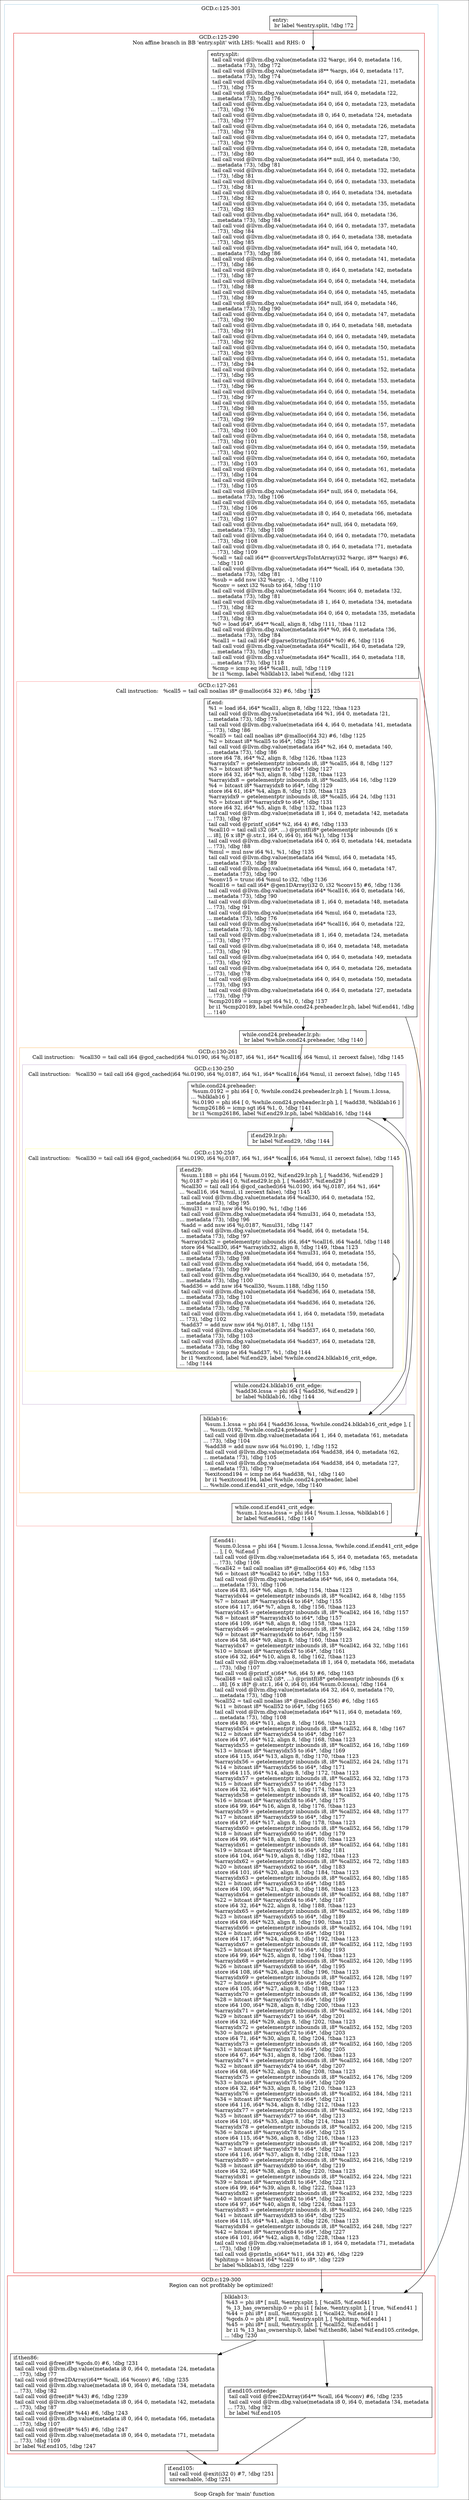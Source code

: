 digraph "Scop Graph for 'main' function" {
	label="Scop Graph for 'main' function";

	Node0xa29dd50 [shape=record,label="{entry:\l  br label %entry.split, !dbg !72\l}"];
	Node0xa29dd50 -> Node0xa2afaf0;
	Node0xa2afaf0 [shape=record,label="{entry.split:                                      \l  tail call void @llvm.dbg.value(metadata i32 %argc, i64 0, metadata !16,\l... metadata !73), !dbg !72\l  tail call void @llvm.dbg.value(metadata i8** %args, i64 0, metadata !17,\l... metadata !73), !dbg !74\l  tail call void @llvm.dbg.value(metadata i64 0, i64 0, metadata !21, metadata\l... !73), !dbg !75\l  tail call void @llvm.dbg.value(metadata i64* null, i64 0, metadata !22,\l... metadata !73), !dbg !76\l  tail call void @llvm.dbg.value(metadata i64 0, i64 0, metadata !23, metadata\l... !73), !dbg !76\l  tail call void @llvm.dbg.value(metadata i8 0, i64 0, metadata !24, metadata\l... !73), !dbg !77\l  tail call void @llvm.dbg.value(metadata i64 0, i64 0, metadata !26, metadata\l... !73), !dbg !78\l  tail call void @llvm.dbg.value(metadata i64 0, i64 0, metadata !27, metadata\l... !73), !dbg !79\l  tail call void @llvm.dbg.value(metadata i64 0, i64 0, metadata !28, metadata\l... !73), !dbg !80\l  tail call void @llvm.dbg.value(metadata i64** null, i64 0, metadata !30,\l... metadata !73), !dbg !81\l  tail call void @llvm.dbg.value(metadata i64 0, i64 0, metadata !32, metadata\l... !73), !dbg !81\l  tail call void @llvm.dbg.value(metadata i64 0, i64 0, metadata !33, metadata\l... !73), !dbg !81\l  tail call void @llvm.dbg.value(metadata i8 0, i64 0, metadata !34, metadata\l... !73), !dbg !82\l  tail call void @llvm.dbg.value(metadata i64 0, i64 0, metadata !35, metadata\l... !73), !dbg !83\l  tail call void @llvm.dbg.value(metadata i64* null, i64 0, metadata !36,\l... metadata !73), !dbg !84\l  tail call void @llvm.dbg.value(metadata i64 0, i64 0, metadata !37, metadata\l... !73), !dbg !84\l  tail call void @llvm.dbg.value(metadata i8 0, i64 0, metadata !38, metadata\l... !73), !dbg !85\l  tail call void @llvm.dbg.value(metadata i64* null, i64 0, metadata !40,\l... metadata !73), !dbg !86\l  tail call void @llvm.dbg.value(metadata i64 0, i64 0, metadata !41, metadata\l... !73), !dbg !86\l  tail call void @llvm.dbg.value(metadata i8 0, i64 0, metadata !42, metadata\l... !73), !dbg !87\l  tail call void @llvm.dbg.value(metadata i64 0, i64 0, metadata !44, metadata\l... !73), !dbg !88\l  tail call void @llvm.dbg.value(metadata i64 0, i64 0, metadata !45, metadata\l... !73), !dbg !89\l  tail call void @llvm.dbg.value(metadata i64* null, i64 0, metadata !46,\l... metadata !73), !dbg !90\l  tail call void @llvm.dbg.value(metadata i64 0, i64 0, metadata !47, metadata\l... !73), !dbg !90\l  tail call void @llvm.dbg.value(metadata i8 0, i64 0, metadata !48, metadata\l... !73), !dbg !91\l  tail call void @llvm.dbg.value(metadata i64 0, i64 0, metadata !49, metadata\l... !73), !dbg !92\l  tail call void @llvm.dbg.value(metadata i64 0, i64 0, metadata !50, metadata\l... !73), !dbg !93\l  tail call void @llvm.dbg.value(metadata i64 0, i64 0, metadata !51, metadata\l... !73), !dbg !94\l  tail call void @llvm.dbg.value(metadata i64 0, i64 0, metadata !52, metadata\l... !73), !dbg !95\l  tail call void @llvm.dbg.value(metadata i64 0, i64 0, metadata !53, metadata\l... !73), !dbg !96\l  tail call void @llvm.dbg.value(metadata i64 0, i64 0, metadata !54, metadata\l... !73), !dbg !97\l  tail call void @llvm.dbg.value(metadata i64 0, i64 0, metadata !55, metadata\l... !73), !dbg !98\l  tail call void @llvm.dbg.value(metadata i64 0, i64 0, metadata !56, metadata\l... !73), !dbg !99\l  tail call void @llvm.dbg.value(metadata i64 0, i64 0, metadata !57, metadata\l... !73), !dbg !100\l  tail call void @llvm.dbg.value(metadata i64 0, i64 0, metadata !58, metadata\l... !73), !dbg !101\l  tail call void @llvm.dbg.value(metadata i64 0, i64 0, metadata !59, metadata\l... !73), !dbg !102\l  tail call void @llvm.dbg.value(metadata i64 0, i64 0, metadata !60, metadata\l... !73), !dbg !103\l  tail call void @llvm.dbg.value(metadata i64 0, i64 0, metadata !61, metadata\l... !73), !dbg !104\l  tail call void @llvm.dbg.value(metadata i64 0, i64 0, metadata !62, metadata\l... !73), !dbg !105\l  tail call void @llvm.dbg.value(metadata i64* null, i64 0, metadata !64,\l... metadata !73), !dbg !106\l  tail call void @llvm.dbg.value(metadata i64 0, i64 0, metadata !65, metadata\l... !73), !dbg !106\l  tail call void @llvm.dbg.value(metadata i8 0, i64 0, metadata !66, metadata\l... !73), !dbg !107\l  tail call void @llvm.dbg.value(metadata i64* null, i64 0, metadata !69,\l... metadata !73), !dbg !108\l  tail call void @llvm.dbg.value(metadata i64 0, i64 0, metadata !70, metadata\l... !73), !dbg !108\l  tail call void @llvm.dbg.value(metadata i8 0, i64 0, metadata !71, metadata\l... !73), !dbg !109\l  %call = tail call i64** @convertArgsToIntArray(i32 %argc, i8** %args) #6,\l... !dbg !110\l  tail call void @llvm.dbg.value(metadata i64** %call, i64 0, metadata !30,\l... metadata !73), !dbg !81\l  %sub = add nsw i32 %argc, -1, !dbg !110\l  %conv = sext i32 %sub to i64, !dbg !110\l  tail call void @llvm.dbg.value(metadata i64 %conv, i64 0, metadata !32,\l... metadata !73), !dbg !81\l  tail call void @llvm.dbg.value(metadata i8 1, i64 0, metadata !34, metadata\l... !73), !dbg !82\l  tail call void @llvm.dbg.value(metadata i64 0, i64 0, metadata !35, metadata\l... !73), !dbg !83\l  %0 = load i64*, i64** %call, align 8, !dbg !111, !tbaa !112\l  tail call void @llvm.dbg.value(metadata i64* %0, i64 0, metadata !36,\l... metadata !73), !dbg !84\l  %call1 = tail call i64* @parseStringToInt(i64* %0) #6, !dbg !116\l  tail call void @llvm.dbg.value(metadata i64* %call1, i64 0, metadata !29,\l... metadata !73), !dbg !117\l  tail call void @llvm.dbg.value(metadata i64* %call1, i64 0, metadata !18,\l... metadata !73), !dbg !118\l  %cmp = icmp eq i64* %call1, null, !dbg !119\l  br i1 %cmp, label %blklab13, label %if.end, !dbg !121\l}"];
	Node0xa2afaf0 -> Node0xa272740;
	Node0xa2afaf0 -> Node0xa26be30;
	Node0xa272740 [shape=record,label="{blklab13:                                         \l  %43 = phi i8* [ null, %entry.split ], [ %call5, %if.end41 ]\l  %_13_has_ownership.0 = phi i1 [ false, %entry.split ], [ true, %if.end41 ]\l  %44 = phi i8* [ null, %entry.split ], [ %call42, %if.end41 ]\l  %gcds.0 = phi i8* [ null, %entry.split ], [ %phitmp, %if.end41 ]\l  %45 = phi i8* [ null, %entry.split ], [ %call52, %if.end41 ]\l  br i1 %_13_has_ownership.0, label %if.then86, label %if.end105.critedge,\l... !dbg !230\l}"];
	Node0xa272740 -> Node0xa264890;
	Node0xa272740 -> Node0xa2b38e0;
	Node0xa264890 [shape=record,label="{if.then86:                                        \l  tail call void @free(i8* %gcds.0) #6, !dbg !231\l  tail call void @llvm.dbg.value(metadata i8 0, i64 0, metadata !24, metadata\l... !73), !dbg !77\l  tail call void @free2DArray(i64** %call, i64 %conv) #6, !dbg !235\l  tail call void @llvm.dbg.value(metadata i8 0, i64 0, metadata !34, metadata\l... !73), !dbg !82\l  tail call void @free(i8* %43) #6, !dbg !239\l  tail call void @llvm.dbg.value(metadata i8 0, i64 0, metadata !42, metadata\l... !73), !dbg !87\l  tail call void @free(i8* %44) #6, !dbg !243\l  tail call void @llvm.dbg.value(metadata i8 0, i64 0, metadata !66, metadata\l... !73), !dbg !107\l  tail call void @free(i8* %45) #6, !dbg !247\l  tail call void @llvm.dbg.value(metadata i8 0, i64 0, metadata !71, metadata\l... !73), !dbg !109\l  br label %if.end105, !dbg !247\l}"];
	Node0xa264890 -> Node0xa28c630;
	Node0xa28c630 [shape=record,label="{if.end105:                                        \l  tail call void @exit(i32 0) #7, !dbg !251\l  unreachable, !dbg !251\l}"];
	Node0xa2b38e0 [shape=record,label="{if.end105.critedge:                               \l  tail call void @free2DArray(i64** %call, i64 %conv) #6, !dbg !235\l  tail call void @llvm.dbg.value(metadata i8 0, i64 0, metadata !34, metadata\l... !73), !dbg !82\l  br label %if.end105\l}"];
	Node0xa2b38e0 -> Node0xa28c630;
	Node0xa26be30 [shape=record,label="{if.end:                                           \l  %1 = load i64, i64* %call1, align 8, !dbg !122, !tbaa !123\l  tail call void @llvm.dbg.value(metadata i64 %1, i64 0, metadata !21,\l... metadata !73), !dbg !75\l  tail call void @llvm.dbg.value(metadata i64 4, i64 0, metadata !41, metadata\l... !73), !dbg !86\l  %call5 = tail call noalias i8* @malloc(i64 32) #6, !dbg !125\l  %2 = bitcast i8* %call5 to i64*, !dbg !125\l  tail call void @llvm.dbg.value(metadata i64* %2, i64 0, metadata !40,\l... metadata !73), !dbg !86\l  store i64 78, i64* %2, align 8, !dbg !126, !tbaa !123\l  %arrayidx7 = getelementptr inbounds i8, i8* %call5, i64 8, !dbg !127\l  %3 = bitcast i8* %arrayidx7 to i64*, !dbg !127\l  store i64 32, i64* %3, align 8, !dbg !128, !tbaa !123\l  %arrayidx8 = getelementptr inbounds i8, i8* %call5, i64 16, !dbg !129\l  %4 = bitcast i8* %arrayidx8 to i64*, !dbg !129\l  store i64 61, i64* %4, align 8, !dbg !130, !tbaa !123\l  %arrayidx9 = getelementptr inbounds i8, i8* %call5, i64 24, !dbg !131\l  %5 = bitcast i8* %arrayidx9 to i64*, !dbg !131\l  store i64 32, i64* %5, align 8, !dbg !132, !tbaa !123\l  tail call void @llvm.dbg.value(metadata i8 1, i64 0, metadata !42, metadata\l... !73), !dbg !87\l  tail call void @printf_s(i64* %2, i64 4) #6, !dbg !133\l  %call10 = tail call i32 (i8*, ...) @printf(i8* getelementptr inbounds ([6 x\l... i8], [6 x i8]* @.str.1, i64 0, i64 0), i64 %1), !dbg !134\l  tail call void @llvm.dbg.value(metadata i64 0, i64 0, metadata !44, metadata\l... !73), !dbg !88\l  %mul = mul nsw i64 %1, %1, !dbg !135\l  tail call void @llvm.dbg.value(metadata i64 %mul, i64 0, metadata !45,\l... metadata !73), !dbg !89\l  tail call void @llvm.dbg.value(metadata i64 %mul, i64 0, metadata !47,\l... metadata !73), !dbg !90\l  %conv15 = trunc i64 %mul to i32, !dbg !136\l  %call16 = tail call i64* @gen1DArray(i32 0, i32 %conv15) #6, !dbg !136\l  tail call void @llvm.dbg.value(metadata i64* %call16, i64 0, metadata !46,\l... metadata !73), !dbg !90\l  tail call void @llvm.dbg.value(metadata i8 1, i64 0, metadata !48, metadata\l... !73), !dbg !91\l  tail call void @llvm.dbg.value(metadata i64 %mul, i64 0, metadata !23,\l... metadata !73), !dbg !76\l  tail call void @llvm.dbg.value(metadata i64* %call16, i64 0, metadata !22,\l... metadata !73), !dbg !76\l  tail call void @llvm.dbg.value(metadata i8 1, i64 0, metadata !24, metadata\l... !73), !dbg !77\l  tail call void @llvm.dbg.value(metadata i8 0, i64 0, metadata !48, metadata\l... !73), !dbg !91\l  tail call void @llvm.dbg.value(metadata i64 0, i64 0, metadata !49, metadata\l... !73), !dbg !92\l  tail call void @llvm.dbg.value(metadata i64 0, i64 0, metadata !26, metadata\l... !73), !dbg !78\l  tail call void @llvm.dbg.value(metadata i64 0, i64 0, metadata !50, metadata\l... !73), !dbg !93\l  tail call void @llvm.dbg.value(metadata i64 0, i64 0, metadata !27, metadata\l... !73), !dbg !79\l  %cmp20189 = icmp sgt i64 %1, 0, !dbg !137\l  br i1 %cmp20189, label %while.cond24.preheader.lr.ph, label %if.end41, !dbg\l... !140\l}"];
	Node0xa26be30 -> Node0xa332b90;
	Node0xa26be30 -> Node0xa2b52b0;
	Node0xa332b90 [shape=record,label="{while.cond24.preheader.lr.ph:                     \l  br label %while.cond24.preheader, !dbg !140\l}"];
	Node0xa332b90 -> Node0xa263a20;
	Node0xa263a20 [shape=record,label="{while.cond24.preheader:                           \l  %sum.0192 = phi i64 [ 0, %while.cond24.preheader.lr.ph ], [ %sum.1.lcssa,\l... %blklab16 ]\l  %i.0190 = phi i64 [ 0, %while.cond24.preheader.lr.ph ], [ %add38, %blklab16 ]\l  %cmp26186 = icmp sgt i64 %1, 0, !dbg !141\l  br i1 %cmp26186, label %if.end29.lr.ph, label %blklab16, !dbg !144\l}"];
	Node0xa263a20 -> Node0xa29a870;
	Node0xa263a20 -> Node0xa26a670;
	Node0xa29a870 [shape=record,label="{if.end29.lr.ph:                                   \l  br label %if.end29, !dbg !144\l}"];
	Node0xa29a870 -> Node0xa26a310;
	Node0xa26a310 [shape=record,label="{if.end29:                                         \l  %sum.1188 = phi i64 [ %sum.0192, %if.end29.lr.ph ], [ %add36, %if.end29 ]\l  %j.0187 = phi i64 [ 0, %if.end29.lr.ph ], [ %add37, %if.end29 ]\l  %call30 = tail call i64 @gcd_cached(i64 %i.0190, i64 %j.0187, i64 %1, i64*\l... %call16, i64 %mul, i1 zeroext false), !dbg !145\l  tail call void @llvm.dbg.value(metadata i64 %call30, i64 0, metadata !52,\l... metadata !73), !dbg !95\l  %mul31 = mul nsw i64 %i.0190, %1, !dbg !146\l  tail call void @llvm.dbg.value(metadata i64 %mul31, i64 0, metadata !53,\l... metadata !73), !dbg !96\l  %add = add nsw i64 %j.0187, %mul31, !dbg !147\l  tail call void @llvm.dbg.value(metadata i64 %add, i64 0, metadata !54,\l... metadata !73), !dbg !97\l  %arrayidx32 = getelementptr inbounds i64, i64* %call16, i64 %add, !dbg !148\l  store i64 %call30, i64* %arrayidx32, align 8, !dbg !149, !tbaa !123\l  tail call void @llvm.dbg.value(metadata i64 %mul31, i64 0, metadata !55,\l... metadata !73), !dbg !98\l  tail call void @llvm.dbg.value(metadata i64 %add, i64 0, metadata !56,\l... metadata !73), !dbg !99\l  tail call void @llvm.dbg.value(metadata i64 %call30, i64 0, metadata !57,\l... metadata !73), !dbg !100\l  %add36 = add nsw i64 %call30, %sum.1188, !dbg !150\l  tail call void @llvm.dbg.value(metadata i64 %add36, i64 0, metadata !58,\l... metadata !73), !dbg !101\l  tail call void @llvm.dbg.value(metadata i64 %add36, i64 0, metadata !26,\l... metadata !73), !dbg !78\l  tail call void @llvm.dbg.value(metadata i64 1, i64 0, metadata !59, metadata\l... !73), !dbg !102\l  %add37 = add nuw nsw i64 %j.0187, 1, !dbg !151\l  tail call void @llvm.dbg.value(metadata i64 %add37, i64 0, metadata !60,\l... metadata !73), !dbg !103\l  tail call void @llvm.dbg.value(metadata i64 %add37, i64 0, metadata !28,\l... metadata !73), !dbg !80\l  %exitcond = icmp ne i64 %add37, %1, !dbg !144\l  br i1 %exitcond, label %if.end29, label %while.cond24.blklab16_crit_edge,\l... !dbg !144\l}"];
	Node0xa26a310 -> Node0xa26a310[constraint=false];
	Node0xa26a310 -> Node0xa2b47e0;
	Node0xa2b47e0 [shape=record,label="{while.cond24.blklab16_crit_edge:                  \l  %add36.lcssa = phi i64 [ %add36, %if.end29 ]\l  br label %blklab16, !dbg !144\l}"];
	Node0xa2b47e0 -> Node0xa26a670;
	Node0xa26a670 [shape=record,label="{blklab16:                                         \l  %sum.1.lcssa = phi i64 [ %add36.lcssa, %while.cond24.blklab16_crit_edge ], [\l... %sum.0192, %while.cond24.preheader ]\l  tail call void @llvm.dbg.value(metadata i64 1, i64 0, metadata !61, metadata\l... !73), !dbg !104\l  %add38 = add nuw nsw i64 %i.0190, 1, !dbg !152\l  tail call void @llvm.dbg.value(metadata i64 %add38, i64 0, metadata !62,\l... metadata !73), !dbg !105\l  tail call void @llvm.dbg.value(metadata i64 %add38, i64 0, metadata !27,\l... metadata !73), !dbg !79\l  %exitcond194 = icmp ne i64 %add38, %1, !dbg !140\l  br i1 %exitcond194, label %while.cond24.preheader, label\l... %while.cond.if.end41_crit_edge, !dbg !140\l}"];
	Node0xa26a670 -> Node0xa263a20[constraint=false];
	Node0xa26a670 -> Node0xa28bb50;
	Node0xa28bb50 [shape=record,label="{while.cond.if.end41_crit_edge:                    \l  %sum.1.lcssa.lcssa = phi i64 [ %sum.1.lcssa, %blklab16 ]\l  br label %if.end41, !dbg !140\l}"];
	Node0xa28bb50 -> Node0xa2b52b0;
	Node0xa2b52b0 [shape=record,label="{if.end41:                                         \l  %sum.0.lcssa = phi i64 [ %sum.1.lcssa.lcssa, %while.cond.if.end41_crit_edge\l... ], [ 0, %if.end ]\l  tail call void @llvm.dbg.value(metadata i64 5, i64 0, metadata !65, metadata\l... !73), !dbg !106\l  %call42 = tail call noalias i8* @malloc(i64 40) #6, !dbg !153\l  %6 = bitcast i8* %call42 to i64*, !dbg !153\l  tail call void @llvm.dbg.value(metadata i64* %6, i64 0, metadata !64,\l... metadata !73), !dbg !106\l  store i64 83, i64* %6, align 8, !dbg !154, !tbaa !123\l  %arrayidx44 = getelementptr inbounds i8, i8* %call42, i64 8, !dbg !155\l  %7 = bitcast i8* %arrayidx44 to i64*, !dbg !155\l  store i64 117, i64* %7, align 8, !dbg !156, !tbaa !123\l  %arrayidx45 = getelementptr inbounds i8, i8* %call42, i64 16, !dbg !157\l  %8 = bitcast i8* %arrayidx45 to i64*, !dbg !157\l  store i64 109, i64* %8, align 8, !dbg !158, !tbaa !123\l  %arrayidx46 = getelementptr inbounds i8, i8* %call42, i64 24, !dbg !159\l  %9 = bitcast i8* %arrayidx46 to i64*, !dbg !159\l  store i64 58, i64* %9, align 8, !dbg !160, !tbaa !123\l  %arrayidx47 = getelementptr inbounds i8, i8* %call42, i64 32, !dbg !161\l  %10 = bitcast i8* %arrayidx47 to i64*, !dbg !161\l  store i64 32, i64* %10, align 8, !dbg !162, !tbaa !123\l  tail call void @llvm.dbg.value(metadata i8 1, i64 0, metadata !66, metadata\l... !73), !dbg !107\l  tail call void @printf_s(i64* %6, i64 5) #6, !dbg !163\l  %call48 = tail call i32 (i8*, ...) @printf(i8* getelementptr inbounds ([6 x\l... i8], [6 x i8]* @.str.1, i64 0, i64 0), i64 %sum.0.lcssa), !dbg !164\l  tail call void @llvm.dbg.value(metadata i64 32, i64 0, metadata !70,\l... metadata !73), !dbg !108\l  %call52 = tail call noalias i8* @malloc(i64 256) #6, !dbg !165\l  %11 = bitcast i8* %call52 to i64*, !dbg !165\l  tail call void @llvm.dbg.value(metadata i64* %11, i64 0, metadata !69,\l... metadata !73), !dbg !108\l  store i64 80, i64* %11, align 8, !dbg !166, !tbaa !123\l  %arrayidx54 = getelementptr inbounds i8, i8* %call52, i64 8, !dbg !167\l  %12 = bitcast i8* %arrayidx54 to i64*, !dbg !167\l  store i64 97, i64* %12, align 8, !dbg !168, !tbaa !123\l  %arrayidx55 = getelementptr inbounds i8, i8* %call52, i64 16, !dbg !169\l  %13 = bitcast i8* %arrayidx55 to i64*, !dbg !169\l  store i64 115, i64* %13, align 8, !dbg !170, !tbaa !123\l  %arrayidx56 = getelementptr inbounds i8, i8* %call52, i64 24, !dbg !171\l  %14 = bitcast i8* %arrayidx56 to i64*, !dbg !171\l  store i64 115, i64* %14, align 8, !dbg !172, !tbaa !123\l  %arrayidx57 = getelementptr inbounds i8, i8* %call52, i64 32, !dbg !173\l  %15 = bitcast i8* %arrayidx57 to i64*, !dbg !173\l  store i64 32, i64* %15, align 8, !dbg !174, !tbaa !123\l  %arrayidx58 = getelementptr inbounds i8, i8* %call52, i64 40, !dbg !175\l  %16 = bitcast i8* %arrayidx58 to i64*, !dbg !175\l  store i64 99, i64* %16, align 8, !dbg !176, !tbaa !123\l  %arrayidx59 = getelementptr inbounds i8, i8* %call52, i64 48, !dbg !177\l  %17 = bitcast i8* %arrayidx59 to i64*, !dbg !177\l  store i64 97, i64* %17, align 8, !dbg !178, !tbaa !123\l  %arrayidx60 = getelementptr inbounds i8, i8* %call52, i64 56, !dbg !179\l  %18 = bitcast i8* %arrayidx60 to i64*, !dbg !179\l  store i64 99, i64* %18, align 8, !dbg !180, !tbaa !123\l  %arrayidx61 = getelementptr inbounds i8, i8* %call52, i64 64, !dbg !181\l  %19 = bitcast i8* %arrayidx61 to i64*, !dbg !181\l  store i64 104, i64* %19, align 8, !dbg !182, !tbaa !123\l  %arrayidx62 = getelementptr inbounds i8, i8* %call52, i64 72, !dbg !183\l  %20 = bitcast i8* %arrayidx62 to i64*, !dbg !183\l  store i64 101, i64* %20, align 8, !dbg !184, !tbaa !123\l  %arrayidx63 = getelementptr inbounds i8, i8* %call52, i64 80, !dbg !185\l  %21 = bitcast i8* %arrayidx63 to i64*, !dbg !185\l  store i64 100, i64* %21, align 8, !dbg !186, !tbaa !123\l  %arrayidx64 = getelementptr inbounds i8, i8* %call52, i64 88, !dbg !187\l  %22 = bitcast i8* %arrayidx64 to i64*, !dbg !187\l  store i64 32, i64* %22, align 8, !dbg !188, !tbaa !123\l  %arrayidx65 = getelementptr inbounds i8, i8* %call52, i64 96, !dbg !189\l  %23 = bitcast i8* %arrayidx65 to i64*, !dbg !189\l  store i64 69, i64* %23, align 8, !dbg !190, !tbaa !123\l  %arrayidx66 = getelementptr inbounds i8, i8* %call52, i64 104, !dbg !191\l  %24 = bitcast i8* %arrayidx66 to i64*, !dbg !191\l  store i64 117, i64* %24, align 8, !dbg !192, !tbaa !123\l  %arrayidx67 = getelementptr inbounds i8, i8* %call52, i64 112, !dbg !193\l  %25 = bitcast i8* %arrayidx67 to i64*, !dbg !193\l  store i64 99, i64* %25, align 8, !dbg !194, !tbaa !123\l  %arrayidx68 = getelementptr inbounds i8, i8* %call52, i64 120, !dbg !195\l  %26 = bitcast i8* %arrayidx68 to i64*, !dbg !195\l  store i64 108, i64* %26, align 8, !dbg !196, !tbaa !123\l  %arrayidx69 = getelementptr inbounds i8, i8* %call52, i64 128, !dbg !197\l  %27 = bitcast i8* %arrayidx69 to i64*, !dbg !197\l  store i64 105, i64* %27, align 8, !dbg !198, !tbaa !123\l  %arrayidx70 = getelementptr inbounds i8, i8* %call52, i64 136, !dbg !199\l  %28 = bitcast i8* %arrayidx70 to i64*, !dbg !199\l  store i64 100, i64* %28, align 8, !dbg !200, !tbaa !123\l  %arrayidx71 = getelementptr inbounds i8, i8* %call52, i64 144, !dbg !201\l  %29 = bitcast i8* %arrayidx71 to i64*, !dbg !201\l  store i64 32, i64* %29, align 8, !dbg !202, !tbaa !123\l  %arrayidx72 = getelementptr inbounds i8, i8* %call52, i64 152, !dbg !203\l  %30 = bitcast i8* %arrayidx72 to i64*, !dbg !203\l  store i64 71, i64* %30, align 8, !dbg !204, !tbaa !123\l  %arrayidx73 = getelementptr inbounds i8, i8* %call52, i64 160, !dbg !205\l  %31 = bitcast i8* %arrayidx73 to i64*, !dbg !205\l  store i64 67, i64* %31, align 8, !dbg !206, !tbaa !123\l  %arrayidx74 = getelementptr inbounds i8, i8* %call52, i64 168, !dbg !207\l  %32 = bitcast i8* %arrayidx74 to i64*, !dbg !207\l  store i64 68, i64* %32, align 8, !dbg !208, !tbaa !123\l  %arrayidx75 = getelementptr inbounds i8, i8* %call52, i64 176, !dbg !209\l  %33 = bitcast i8* %arrayidx75 to i64*, !dbg !209\l  store i64 32, i64* %33, align 8, !dbg !210, !tbaa !123\l  %arrayidx76 = getelementptr inbounds i8, i8* %call52, i64 184, !dbg !211\l  %34 = bitcast i8* %arrayidx76 to i64*, !dbg !211\l  store i64 116, i64* %34, align 8, !dbg !212, !tbaa !123\l  %arrayidx77 = getelementptr inbounds i8, i8* %call52, i64 192, !dbg !213\l  %35 = bitcast i8* %arrayidx77 to i64*, !dbg !213\l  store i64 101, i64* %35, align 8, !dbg !214, !tbaa !123\l  %arrayidx78 = getelementptr inbounds i8, i8* %call52, i64 200, !dbg !215\l  %36 = bitcast i8* %arrayidx78 to i64*, !dbg !215\l  store i64 115, i64* %36, align 8, !dbg !216, !tbaa !123\l  %arrayidx79 = getelementptr inbounds i8, i8* %call52, i64 208, !dbg !217\l  %37 = bitcast i8* %arrayidx79 to i64*, !dbg !217\l  store i64 116, i64* %37, align 8, !dbg !218, !tbaa !123\l  %arrayidx80 = getelementptr inbounds i8, i8* %call52, i64 216, !dbg !219\l  %38 = bitcast i8* %arrayidx80 to i64*, !dbg !219\l  store i64 32, i64* %38, align 8, !dbg !220, !tbaa !123\l  %arrayidx81 = getelementptr inbounds i8, i8* %call52, i64 224, !dbg !221\l  %39 = bitcast i8* %arrayidx81 to i64*, !dbg !221\l  store i64 99, i64* %39, align 8, !dbg !222, !tbaa !123\l  %arrayidx82 = getelementptr inbounds i8, i8* %call52, i64 232, !dbg !223\l  %40 = bitcast i8* %arrayidx82 to i64*, !dbg !223\l  store i64 97, i64* %40, align 8, !dbg !224, !tbaa !123\l  %arrayidx83 = getelementptr inbounds i8, i8* %call52, i64 240, !dbg !225\l  %41 = bitcast i8* %arrayidx83 to i64*, !dbg !225\l  store i64 115, i64* %41, align 8, !dbg !226, !tbaa !123\l  %arrayidx84 = getelementptr inbounds i8, i8* %call52, i64 248, !dbg !227\l  %42 = bitcast i8* %arrayidx84 to i64*, !dbg !227\l  store i64 101, i64* %42, align 8, !dbg !228, !tbaa !123\l  tail call void @llvm.dbg.value(metadata i8 1, i64 0, metadata !71, metadata\l... !73), !dbg !109\l  tail call void @println_s(i64* %11, i64 32) #6, !dbg !229\l  %phitmp = bitcast i64* %call16 to i8*, !dbg !229\l  br label %blklab13, !dbg !229\l}"];
	Node0xa2b52b0 -> Node0xa272740;
	colorscheme = "paired12"
        subgraph cluster_0xa278c00 {
          label = "GCD.c:125-301
";
          style = solid;
          color = 1
          subgraph cluster_0xa2ae7c0 {
            label = "GCD.c:125-290
Non affine branch in BB 'entry.split' with LHS: %call1 and RHS: 0";
            style = solid;
            color = 6
            subgraph cluster_0xa2ae4e0 {
              label = "GCD.c:127-261
Call instruction:   %call5 = tail call noalias i8* @malloc(i64 32) #6, !dbg !125";
              style = solid;
              color = 5
              subgraph cluster_0xa293540 {
                label = "GCD.c:130-261
Call instruction:   %call30 = tail call i64 @gcd_cached(i64 %i.0190, i64 %j.0187, i64 %1, i64* %call16, i64 %mul, i1 zeroext false), !dbg !145";
                style = solid;
                color = 7
                subgraph cluster_0xa29a370 {
                  label = "GCD.c:130-250
Call instruction:   %call30 = tail call i64 @gcd_cached(i64 %i.0190, i64 %j.0187, i64 %1, i64* %call16, i64 %mul, i1 zeroext false), !dbg !145";
                  style = solid;
                  color = 9
                  subgraph cluster_0xa2864e0 {
                    label = "GCD.c:130-250
Call instruction:   %call30 = tail call i64 @gcd_cached(i64 %i.0190, i64 %j.0187, i64 %1, i64* %call16, i64 %mul, i1 zeroext false), !dbg !145";
                    style = solid;
                    color = 11
                    Node0xa26a310;
                  }
                  Node0xa263a20;
                  Node0xa29a870;
                  Node0xa2b47e0;
                }
                Node0xa26a670;
              }
              Node0xa26be30;
              Node0xa332b90;
              Node0xa28bb50;
            }
            Node0xa2afaf0;
            Node0xa2b52b0;
          }
          subgraph cluster_0xa288fa0 {
            label = "GCD.c:129-300
Region can not profitably be optimized!";
            style = solid;
            color = 6
            Node0xa272740;
            Node0xa264890;
            Node0xa2b38e0;
          }
          Node0xa29dd50;
          Node0xa28c630;
        }
}
